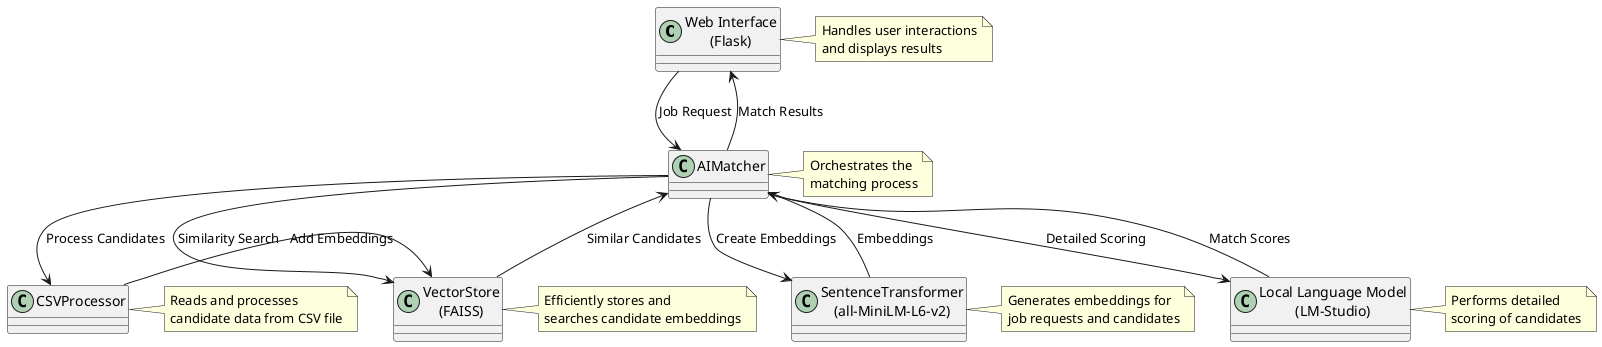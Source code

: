 @startuml
!define RECTANGLE class

skinparam componentStyle uml2

RECTANGLE "Web Interface\n(Flask)" as WebInterface
RECTANGLE "AIMatcher" as AIMatcher
RECTANGLE "CSVProcessor" as CSVProcessor
RECTANGLE "VectorStore\n(FAISS)" as VectorStore
RECTANGLE "SentenceTransformer\n(all-MiniLM-L6-v2)" as SentenceTransformer
RECTANGLE "Local Language Model\n(LM-Studio)" as LocalLM

WebInterface -down-> AIMatcher : Job Request
AIMatcher -down-> CSVProcessor : Process Candidates
AIMatcher -down-> VectorStore : Similarity Search
AIMatcher -down-> SentenceTransformer : Create Embeddings
AIMatcher -down-> LocalLM : Detailed Scoring
CSVProcessor -right-> VectorStore : Add Embeddings
VectorStore -up-> AIMatcher : Similar Candidates
SentenceTransformer -up-> AIMatcher : Embeddings
LocalLM -up-> AIMatcher : Match Scores
AIMatcher -up-> WebInterface : Match Results

note right of WebInterface
  Handles user interactions
  and displays results
end note

note right of AIMatcher
  Orchestrates the
  matching process
end note

note right of CSVProcessor
  Reads and processes
  candidate data from CSV file
end note

note right of VectorStore
  Efficiently stores and
  searches candidate embeddings
end note

note right of SentenceTransformer
  Generates embeddings for
  job requests and candidates
end note

note right of LocalLM
  Performs detailed
  scoring of candidates
end note

@enduml
